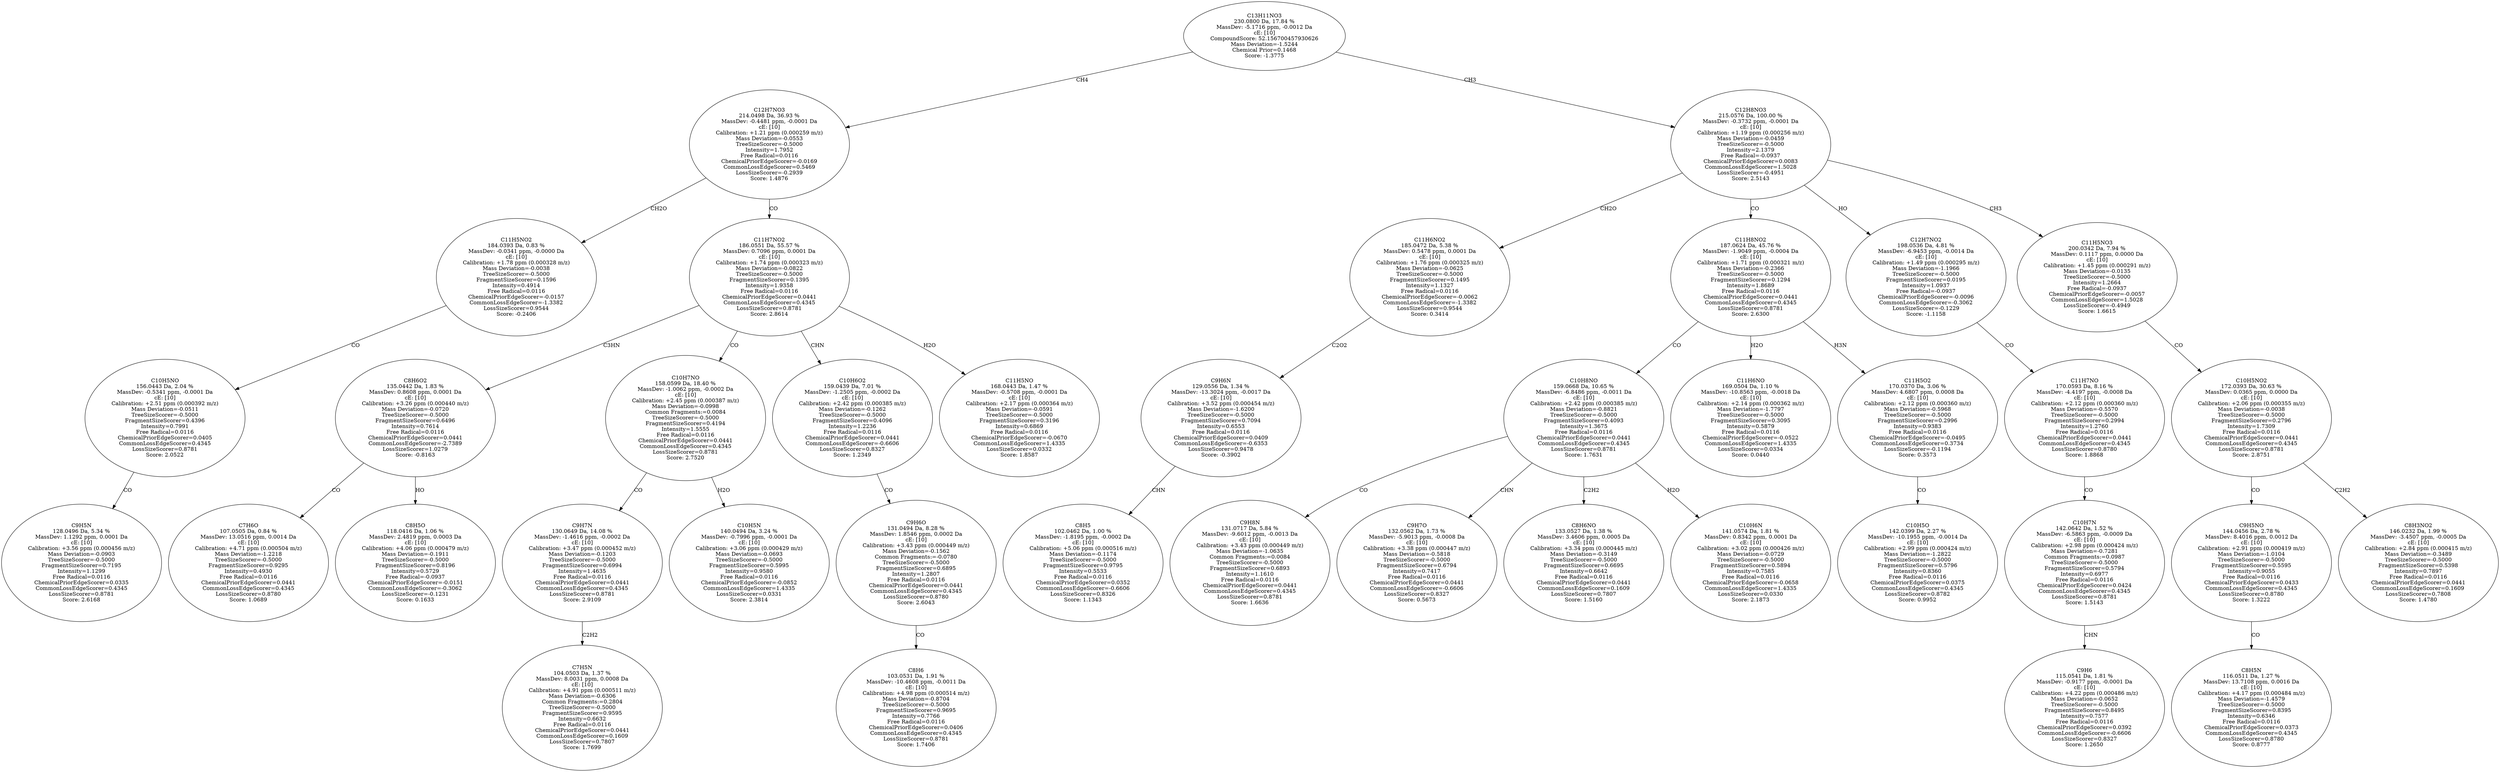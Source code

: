 strict digraph {
v1 [label="C9H5N\n128.0496 Da, 5.34 %\nMassDev: 1.1292 ppm, 0.0001 Da\ncE: [10]\nCalibration: +3.56 ppm (0.000456 m/z)\nMass Deviation=-0.0903\nTreeSizeScorer=-0.5000\nFragmentSizeScorer=0.7195\nIntensity=1.1299\nFree Radical=0.0116\nChemicalPriorEdgeScorer=0.0335\nCommonLossEdgeScorer=0.4345\nLossSizeScorer=0.8781\nScore: 2.6168"];
v2 [label="C10H5NO\n156.0443 Da, 2.04 %\nMassDev: -0.5341 ppm, -0.0001 Da\ncE: [10]\nCalibration: +2.51 ppm (0.000392 m/z)\nMass Deviation=-0.0511\nTreeSizeScorer=-0.5000\nFragmentSizeScorer=0.4396\nIntensity=0.7991\nFree Radical=0.0116\nChemicalPriorEdgeScorer=0.0405\nCommonLossEdgeScorer=0.4345\nLossSizeScorer=0.8781\nScore: 2.0522"];
v3 [label="C11H5NO2\n184.0393 Da, 0.83 %\nMassDev: -0.0341 ppm, -0.0000 Da\ncE: [10]\nCalibration: +1.78 ppm (0.000328 m/z)\nMass Deviation=-0.0038\nTreeSizeScorer=-0.5000\nFragmentSizeScorer=0.1596\nIntensity=0.4914\nFree Radical=0.0116\nChemicalPriorEdgeScorer=-0.0157\nCommonLossEdgeScorer=-1.3382\nLossSizeScorer=0.9544\nScore: -0.2406"];
v4 [label="C7H6O\n107.0505 Da, 0.84 %\nMassDev: 13.0516 ppm, 0.0014 Da\ncE: [10]\nCalibration: +4.71 ppm (0.000504 m/z)\nMass Deviation=-1.2218\nTreeSizeScorer=-0.5000\nFragmentSizeScorer=0.9295\nIntensity=0.4930\nFree Radical=0.0116\nChemicalPriorEdgeScorer=0.0441\nCommonLossEdgeScorer=0.4345\nLossSizeScorer=0.8780\nScore: 1.0689"];
v5 [label="C8H5O\n118.0416 Da, 1.06 %\nMassDev: 2.4819 ppm, 0.0003 Da\ncE: [10]\nCalibration: +4.06 ppm (0.000479 m/z)\nMass Deviation=-0.1911\nTreeSizeScorer=-0.5000\nFragmentSizeScorer=0.8196\nIntensity=0.5729\nFree Radical=-0.0937\nChemicalPriorEdgeScorer=-0.0151\nCommonLossEdgeScorer=-0.3062\nLossSizeScorer=-0.1231\nScore: 0.1633"];
v6 [label="C8H6O2\n135.0442 Da, 1.83 %\nMassDev: 0.8608 ppm, 0.0001 Da\ncE: [10]\nCalibration: +3.26 ppm (0.000440 m/z)\nMass Deviation=-0.0720\nTreeSizeScorer=-0.5000\nFragmentSizeScorer=0.6496\nIntensity=0.7614\nFree Radical=0.0116\nChemicalPriorEdgeScorer=0.0441\nCommonLossEdgeScorer=-2.7389\nLossSizeScorer=1.0279\nScore: -0.8163"];
v7 [label="C7H5N\n104.0503 Da, 1.37 %\nMassDev: 8.0031 ppm, 0.0008 Da\ncE: [10]\nCalibration: +4.91 ppm (0.000511 m/z)\nMass Deviation=-0.6306\nCommon Fragments:=0.2804\nTreeSizeScorer=-0.5000\nFragmentSizeScorer=0.9595\nIntensity=0.6632\nFree Radical=0.0116\nChemicalPriorEdgeScorer=0.0441\nCommonLossEdgeScorer=0.1609\nLossSizeScorer=0.7807\nScore: 1.7699"];
v8 [label="C9H7N\n130.0649 Da, 14.08 %\nMassDev: -1.4616 ppm, -0.0002 Da\ncE: [10]\nCalibration: +3.47 ppm (0.000452 m/z)\nMass Deviation=-0.1203\nTreeSizeScorer=-0.5000\nFragmentSizeScorer=0.6994\nIntensity=1.4635\nFree Radical=0.0116\nChemicalPriorEdgeScorer=0.0441\nCommonLossEdgeScorer=0.4345\nLossSizeScorer=0.8781\nScore: 2.9109"];
v9 [label="C10H5N\n140.0494 Da, 3.24 %\nMassDev: -0.7996 ppm, -0.0001 Da\ncE: [10]\nCalibration: +3.06 ppm (0.000429 m/z)\nMass Deviation=-0.0693\nTreeSizeScorer=-0.5000\nFragmentSizeScorer=0.5995\nIntensity=0.9580\nFree Radical=0.0116\nChemicalPriorEdgeScorer=-0.0852\nCommonLossEdgeScorer=1.4335\nLossSizeScorer=0.0331\nScore: 2.3814"];
v10 [label="C10H7NO\n158.0599 Da, 18.40 %\nMassDev: -1.0062 ppm, -0.0002 Da\ncE: [10]\nCalibration: +2.45 ppm (0.000387 m/z)\nMass Deviation=-0.0998\nCommon Fragments:=0.0084\nTreeSizeScorer=-0.5000\nFragmentSizeScorer=0.4194\nIntensity=1.5555\nFree Radical=0.0116\nChemicalPriorEdgeScorer=0.0441\nCommonLossEdgeScorer=0.4345\nLossSizeScorer=0.8781\nScore: 2.7520"];
v11 [label="C8H6\n103.0531 Da, 1.91 %\nMassDev: -10.4608 ppm, -0.0011 Da\ncE: [10]\nCalibration: +4.98 ppm (0.000514 m/z)\nMass Deviation=-0.8704\nTreeSizeScorer=-0.5000\nFragmentSizeScorer=0.9695\nIntensity=0.7766\nFree Radical=0.0116\nChemicalPriorEdgeScorer=0.0406\nCommonLossEdgeScorer=0.4345\nLossSizeScorer=0.8781\nScore: 1.7406"];
v12 [label="C9H6O\n131.0494 Da, 8.28 %\nMassDev: 1.8546 ppm, 0.0002 Da\ncE: [10]\nCalibration: +3.43 ppm (0.000449 m/z)\nMass Deviation=-0.1562\nCommon Fragments:=-0.0780\nTreeSizeScorer=-0.5000\nFragmentSizeScorer=0.6895\nIntensity=1.2807\nFree Radical=0.0116\nChemicalPriorEdgeScorer=0.0441\nCommonLossEdgeScorer=0.4345\nLossSizeScorer=0.8780\nScore: 2.6043"];
v13 [label="C10H6O2\n159.0439 Da, 7.01 %\nMassDev: -1.2505 ppm, -0.0002 Da\ncE: [10]\nCalibration: +2.42 ppm (0.000385 m/z)\nMass Deviation=-0.1262\nTreeSizeScorer=-0.5000\nFragmentSizeScorer=0.4096\nIntensity=1.2236\nFree Radical=0.0116\nChemicalPriorEdgeScorer=0.0441\nCommonLossEdgeScorer=-0.6606\nLossSizeScorer=0.8327\nScore: 1.2349"];
v14 [label="C11H5NO\n168.0443 Da, 1.47 %\nMassDev: -0.5708 ppm, -0.0001 Da\ncE: [10]\nCalibration: +2.17 ppm (0.000364 m/z)\nMass Deviation=-0.0591\nTreeSizeScorer=-0.5000\nFragmentSizeScorer=0.3196\nIntensity=0.6869\nFree Radical=0.0116\nChemicalPriorEdgeScorer=-0.0670\nCommonLossEdgeScorer=1.4335\nLossSizeScorer=0.0332\nScore: 1.8587"];
v15 [label="C11H7NO2\n186.0551 Da, 55.57 %\nMassDev: 0.7096 ppm, 0.0001 Da\ncE: [10]\nCalibration: +1.74 ppm (0.000323 m/z)\nMass Deviation=-0.0822\nTreeSizeScorer=-0.5000\nFragmentSizeScorer=0.1395\nIntensity=1.9358\nFree Radical=0.0116\nChemicalPriorEdgeScorer=0.0441\nCommonLossEdgeScorer=0.4345\nLossSizeScorer=0.8781\nScore: 2.8614"];
v16 [label="C12H7NO3\n214.0498 Da, 36.93 %\nMassDev: -0.4481 ppm, -0.0001 Da\ncE: [10]\nCalibration: +1.21 ppm (0.000259 m/z)\nMass Deviation=-0.0553\nTreeSizeScorer=-0.5000\nIntensity=1.7952\nFree Radical=0.0116\nChemicalPriorEdgeScorer=-0.0169\nCommonLossEdgeScorer=0.5469\nLossSizeScorer=-0.2939\nScore: 1.4876"];
v17 [label="C8H5\n102.0462 Da, 1.00 %\nMassDev: -1.8195 ppm, -0.0002 Da\ncE: [10]\nCalibration: +5.06 ppm (0.000516 m/z)\nMass Deviation=-0.1174\nTreeSizeScorer=-0.5000\nFragmentSizeScorer=0.9795\nIntensity=0.5533\nFree Radical=0.0116\nChemicalPriorEdgeScorer=0.0352\nCommonLossEdgeScorer=-0.6606\nLossSizeScorer=0.8326\nScore: 1.1343"];
v18 [label="C9H6N\n129.0556 Da, 1.34 %\nMassDev: -13.3024 ppm, -0.0017 Da\ncE: [10]\nCalibration: +3.52 ppm (0.000454 m/z)\nMass Deviation=-1.6200\nTreeSizeScorer=-0.5000\nFragmentSizeScorer=0.7094\nIntensity=0.6553\nFree Radical=0.0116\nChemicalPriorEdgeScorer=0.0409\nCommonLossEdgeScorer=-0.6353\nLossSizeScorer=0.9478\nScore: -0.3902"];
v19 [label="C11H6NO2\n185.0472 Da, 5.38 %\nMassDev: 0.5478 ppm, 0.0001 Da\ncE: [10]\nCalibration: +1.76 ppm (0.000325 m/z)\nMass Deviation=-0.0625\nTreeSizeScorer=-0.5000\nFragmentSizeScorer=0.1495\nIntensity=1.1327\nFree Radical=0.0116\nChemicalPriorEdgeScorer=-0.0062\nCommonLossEdgeScorer=-1.3382\nLossSizeScorer=0.9544\nScore: 0.3414"];
v20 [label="C9H8N\n131.0717 Da, 5.84 %\nMassDev: -9.6012 ppm, -0.0013 Da\ncE: [10]\nCalibration: +3.43 ppm (0.000449 m/z)\nMass Deviation=-1.0635\nCommon Fragments:=0.0084\nTreeSizeScorer=-0.5000\nFragmentSizeScorer=0.6893\nIntensity=1.1610\nFree Radical=0.0116\nChemicalPriorEdgeScorer=0.0441\nCommonLossEdgeScorer=0.4345\nLossSizeScorer=0.8781\nScore: 1.6636"];
v21 [label="C9H7O\n132.0562 Da, 1.73 %\nMassDev: -5.9013 ppm, -0.0008 Da\ncE: [10]\nCalibration: +3.38 ppm (0.000447 m/z)\nMass Deviation=-0.5818\nTreeSizeScorer=-0.5000\nFragmentSizeScorer=0.6794\nIntensity=0.7417\nFree Radical=0.0116\nChemicalPriorEdgeScorer=0.0441\nCommonLossEdgeScorer=-0.6606\nLossSizeScorer=0.8327\nScore: 0.5673"];
v22 [label="C8H6NO\n133.0527 Da, 1.38 %\nMassDev: 3.4606 ppm, 0.0005 Da\ncE: [10]\nCalibration: +3.34 ppm (0.000445 m/z)\nMass Deviation=-0.3149\nTreeSizeScorer=-0.5000\nFragmentSizeScorer=0.6695\nIntensity=0.6642\nFree Radical=0.0116\nChemicalPriorEdgeScorer=0.0441\nCommonLossEdgeScorer=0.1609\nLossSizeScorer=0.7807\nScore: 1.5160"];
v23 [label="C10H6N\n141.0574 Da, 1.81 %\nMassDev: 0.8342 ppm, 0.0001 Da\ncE: [10]\nCalibration: +3.02 ppm (0.000426 m/z)\nMass Deviation=-0.0729\nTreeSizeScorer=-0.5000\nFragmentSizeScorer=0.5894\nIntensity=0.7585\nFree Radical=0.0116\nChemicalPriorEdgeScorer=-0.0658\nCommonLossEdgeScorer=1.4335\nLossSizeScorer=0.0330\nScore: 2.1873"];
v24 [label="C10H8NO\n159.0668 Da, 10.65 %\nMassDev: -6.8486 ppm, -0.0011 Da\ncE: [10]\nCalibration: +2.42 ppm (0.000385 m/z)\nMass Deviation=-0.8821\nTreeSizeScorer=-0.5000\nFragmentSizeScorer=0.4093\nIntensity=1.3675\nFree Radical=0.0116\nChemicalPriorEdgeScorer=0.0441\nCommonLossEdgeScorer=0.4345\nLossSizeScorer=0.8781\nScore: 1.7631"];
v25 [label="C11H6NO\n169.0504 Da, 1.10 %\nMassDev: -10.8563 ppm, -0.0018 Da\ncE: [10]\nCalibration: +2.14 ppm (0.000362 m/z)\nMass Deviation=-1.7797\nTreeSizeScorer=-0.5000\nFragmentSizeScorer=0.3095\nIntensity=0.5879\nFree Radical=0.0116\nChemicalPriorEdgeScorer=-0.0522\nCommonLossEdgeScorer=1.4335\nLossSizeScorer=0.0334\nScore: 0.0440"];
v26 [label="C10H5O\n142.0399 Da, 2.27 %\nMassDev: -10.1955 ppm, -0.0014 Da\ncE: [10]\nCalibration: +2.99 ppm (0.000424 m/z)\nMass Deviation=-1.2822\nTreeSizeScorer=-0.5000\nFragmentSizeScorer=0.5796\nIntensity=0.8360\nFree Radical=0.0116\nChemicalPriorEdgeScorer=0.0375\nCommonLossEdgeScorer=0.4345\nLossSizeScorer=0.8782\nScore: 0.9952"];
v27 [label="C11H5O2\n170.0370 Da, 3.06 %\nMassDev: 4.6807 ppm, 0.0008 Da\ncE: [10]\nCalibration: +2.12 ppm (0.000360 m/z)\nMass Deviation=-0.5968\nTreeSizeScorer=-0.5000\nFragmentSizeScorer=0.2996\nIntensity=0.9383\nFree Radical=0.0116\nChemicalPriorEdgeScorer=-0.0495\nCommonLossEdgeScorer=0.3734\nLossSizeScorer=-0.1194\nScore: 0.3573"];
v28 [label="C11H8NO2\n187.0624 Da, 45.76 %\nMassDev: -1.9049 ppm, -0.0004 Da\ncE: [10]\nCalibration: +1.71 ppm (0.000321 m/z)\nMass Deviation=-0.2366\nTreeSizeScorer=-0.5000\nFragmentSizeScorer=0.1294\nIntensity=1.8689\nFree Radical=0.0116\nChemicalPriorEdgeScorer=0.0441\nCommonLossEdgeScorer=0.4345\nLossSizeScorer=0.8781\nScore: 2.6300"];
v29 [label="C9H6\n115.0541 Da, 1.81 %\nMassDev: -0.9177 ppm, -0.0001 Da\ncE: [10]\nCalibration: +4.22 ppm (0.000486 m/z)\nMass Deviation=-0.0652\nTreeSizeScorer=-0.5000\nFragmentSizeScorer=0.8495\nIntensity=0.7577\nFree Radical=0.0116\nChemicalPriorEdgeScorer=0.0392\nCommonLossEdgeScorer=-0.6606\nLossSizeScorer=0.8327\nScore: 1.2650"];
v30 [label="C10H7N\n142.0642 Da, 1.52 %\nMassDev: -6.5863 ppm, -0.0009 Da\ncE: [10]\nCalibration: +2.98 ppm (0.000424 m/z)\nMass Deviation=-0.7281\nCommon Fragments:=0.0987\nTreeSizeScorer=-0.5000\nFragmentSizeScorer=0.5794\nIntensity=0.6977\nFree Radical=0.0116\nChemicalPriorEdgeScorer=0.0424\nCommonLossEdgeScorer=0.4345\nLossSizeScorer=0.8781\nScore: 1.5143"];
v31 [label="C11H7NO\n170.0593 Da, 8.16 %\nMassDev: -4.4197 ppm, -0.0008 Da\ncE: [10]\nCalibration: +2.12 ppm (0.000360 m/z)\nMass Deviation=-0.5570\nTreeSizeScorer=-0.5000\nFragmentSizeScorer=0.2994\nIntensity=1.2760\nFree Radical=0.0116\nChemicalPriorEdgeScorer=0.0441\nCommonLossEdgeScorer=0.4345\nLossSizeScorer=0.8780\nScore: 1.8868"];
v32 [label="C12H7NO2\n198.0536 Da, 4.81 %\nMassDev: -6.9453 ppm, -0.0014 Da\ncE: [10]\nCalibration: +1.49 ppm (0.000295 m/z)\nMass Deviation=-1.1966\nTreeSizeScorer=-0.5000\nFragmentSizeScorer=0.0195\nIntensity=1.0937\nFree Radical=-0.0937\nChemicalPriorEdgeScorer=-0.0096\nCommonLossEdgeScorer=-0.3062\nLossSizeScorer=-0.1229\nScore: -1.1158"];
v33 [label="C8H5N\n116.0511 Da, 1.27 %\nMassDev: 13.7108 ppm, 0.0016 Da\ncE: [10]\nCalibration: +4.17 ppm (0.000484 m/z)\nMass Deviation=-1.4579\nTreeSizeScorer=-0.5000\nFragmentSizeScorer=0.8395\nIntensity=0.6346\nFree Radical=0.0116\nChemicalPriorEdgeScorer=0.0373\nCommonLossEdgeScorer=0.4345\nLossSizeScorer=0.8780\nScore: 0.8777"];
v34 [label="C9H5NO\n144.0456 Da, 2.78 %\nMassDev: 8.4016 ppm, 0.0012 Da\ncE: [10]\nCalibration: +2.91 ppm (0.000419 m/z)\nMass Deviation=-1.0104\nTreeSizeScorer=-0.5000\nFragmentSizeScorer=0.5595\nIntensity=0.9055\nFree Radical=0.0116\nChemicalPriorEdgeScorer=0.0433\nCommonLossEdgeScorer=0.4345\nLossSizeScorer=0.8780\nScore: 1.3222"];
v35 [label="C8H3NO2\n146.0232 Da, 1.99 %\nMassDev: -3.4507 ppm, -0.0005 Da\ncE: [10]\nCalibration: +2.84 ppm (0.000415 m/z)\nMass Deviation=-0.3489\nTreeSizeScorer=-0.5000\nFragmentSizeScorer=0.5398\nIntensity=0.7897\nFree Radical=0.0116\nChemicalPriorEdgeScorer=0.0441\nCommonLossEdgeScorer=0.1609\nLossSizeScorer=0.7808\nScore: 1.4780"];
v36 [label="C10H5NO2\n172.0393 Da, 30.63 %\nMassDev: 0.0365 ppm, 0.0000 Da\ncE: [10]\nCalibration: +2.06 ppm (0.000355 m/z)\nMass Deviation=-0.0038\nTreeSizeScorer=-0.5000\nFragmentSizeScorer=0.2796\nIntensity=1.7309\nFree Radical=0.0116\nChemicalPriorEdgeScorer=0.0441\nCommonLossEdgeScorer=0.4345\nLossSizeScorer=0.8781\nScore: 2.8751"];
v37 [label="C11H5NO3\n200.0342 Da, 7.94 %\nMassDev: 0.1117 ppm, 0.0000 Da\ncE: [10]\nCalibration: +1.45 ppm (0.000291 m/z)\nMass Deviation=-0.0135\nTreeSizeScorer=-0.5000\nIntensity=1.2664\nFree Radical=-0.0937\nChemicalPriorEdgeScorer=-0.0057\nCommonLossEdgeScorer=1.5028\nLossSizeScorer=-0.4949\nScore: 1.6615"];
v38 [label="C12H8NO3\n215.0576 Da, 100.00 %\nMassDev: -0.3732 ppm, -0.0001 Da\ncE: [10]\nCalibration: +1.19 ppm (0.000256 m/z)\nMass Deviation=-0.0459\nTreeSizeScorer=-0.5000\nIntensity=2.1379\nFree Radical=-0.0937\nChemicalPriorEdgeScorer=0.0083\nCommonLossEdgeScorer=1.5028\nLossSizeScorer=-0.4951\nScore: 2.5143"];
v39 [label="C13H11NO3\n230.0800 Da, 17.84 %\nMassDev: -5.1716 ppm, -0.0012 Da\ncE: [10]\nCompoundScore: 52.156700457930626\nMass Deviation=-1.5244\nChemical Prior=0.1468\nScore: -1.3775"];
v2 -> v1 [label="CO"];
v3 -> v2 [label="CO"];
v16 -> v3 [label="CH2O"];
v6 -> v4 [label="CO"];
v6 -> v5 [label="HO"];
v15 -> v6 [label="C3HN"];
v8 -> v7 [label="C2H2"];
v10 -> v8 [label="CO"];
v10 -> v9 [label="H2O"];
v15 -> v10 [label="CO"];
v12 -> v11 [label="CO"];
v13 -> v12 [label="CO"];
v15 -> v13 [label="CHN"];
v15 -> v14 [label="H2O"];
v16 -> v15 [label="CO"];
v39 -> v16 [label="CH4"];
v18 -> v17 [label="CHN"];
v19 -> v18 [label="C2O2"];
v38 -> v19 [label="CH2O"];
v24 -> v20 [label="CO"];
v24 -> v21 [label="CHN"];
v24 -> v22 [label="C2H2"];
v24 -> v23 [label="H2O"];
v28 -> v24 [label="CO"];
v28 -> v25 [label="H2O"];
v27 -> v26 [label="CO"];
v28 -> v27 [label="H3N"];
v38 -> v28 [label="CO"];
v30 -> v29 [label="CHN"];
v31 -> v30 [label="CO"];
v32 -> v31 [label="CO"];
v38 -> v32 [label="HO"];
v34 -> v33 [label="CO"];
v36 -> v34 [label="CO"];
v36 -> v35 [label="C2H2"];
v37 -> v36 [label="CO"];
v38 -> v37 [label="CH3"];
v39 -> v38 [label="CH3"];
}